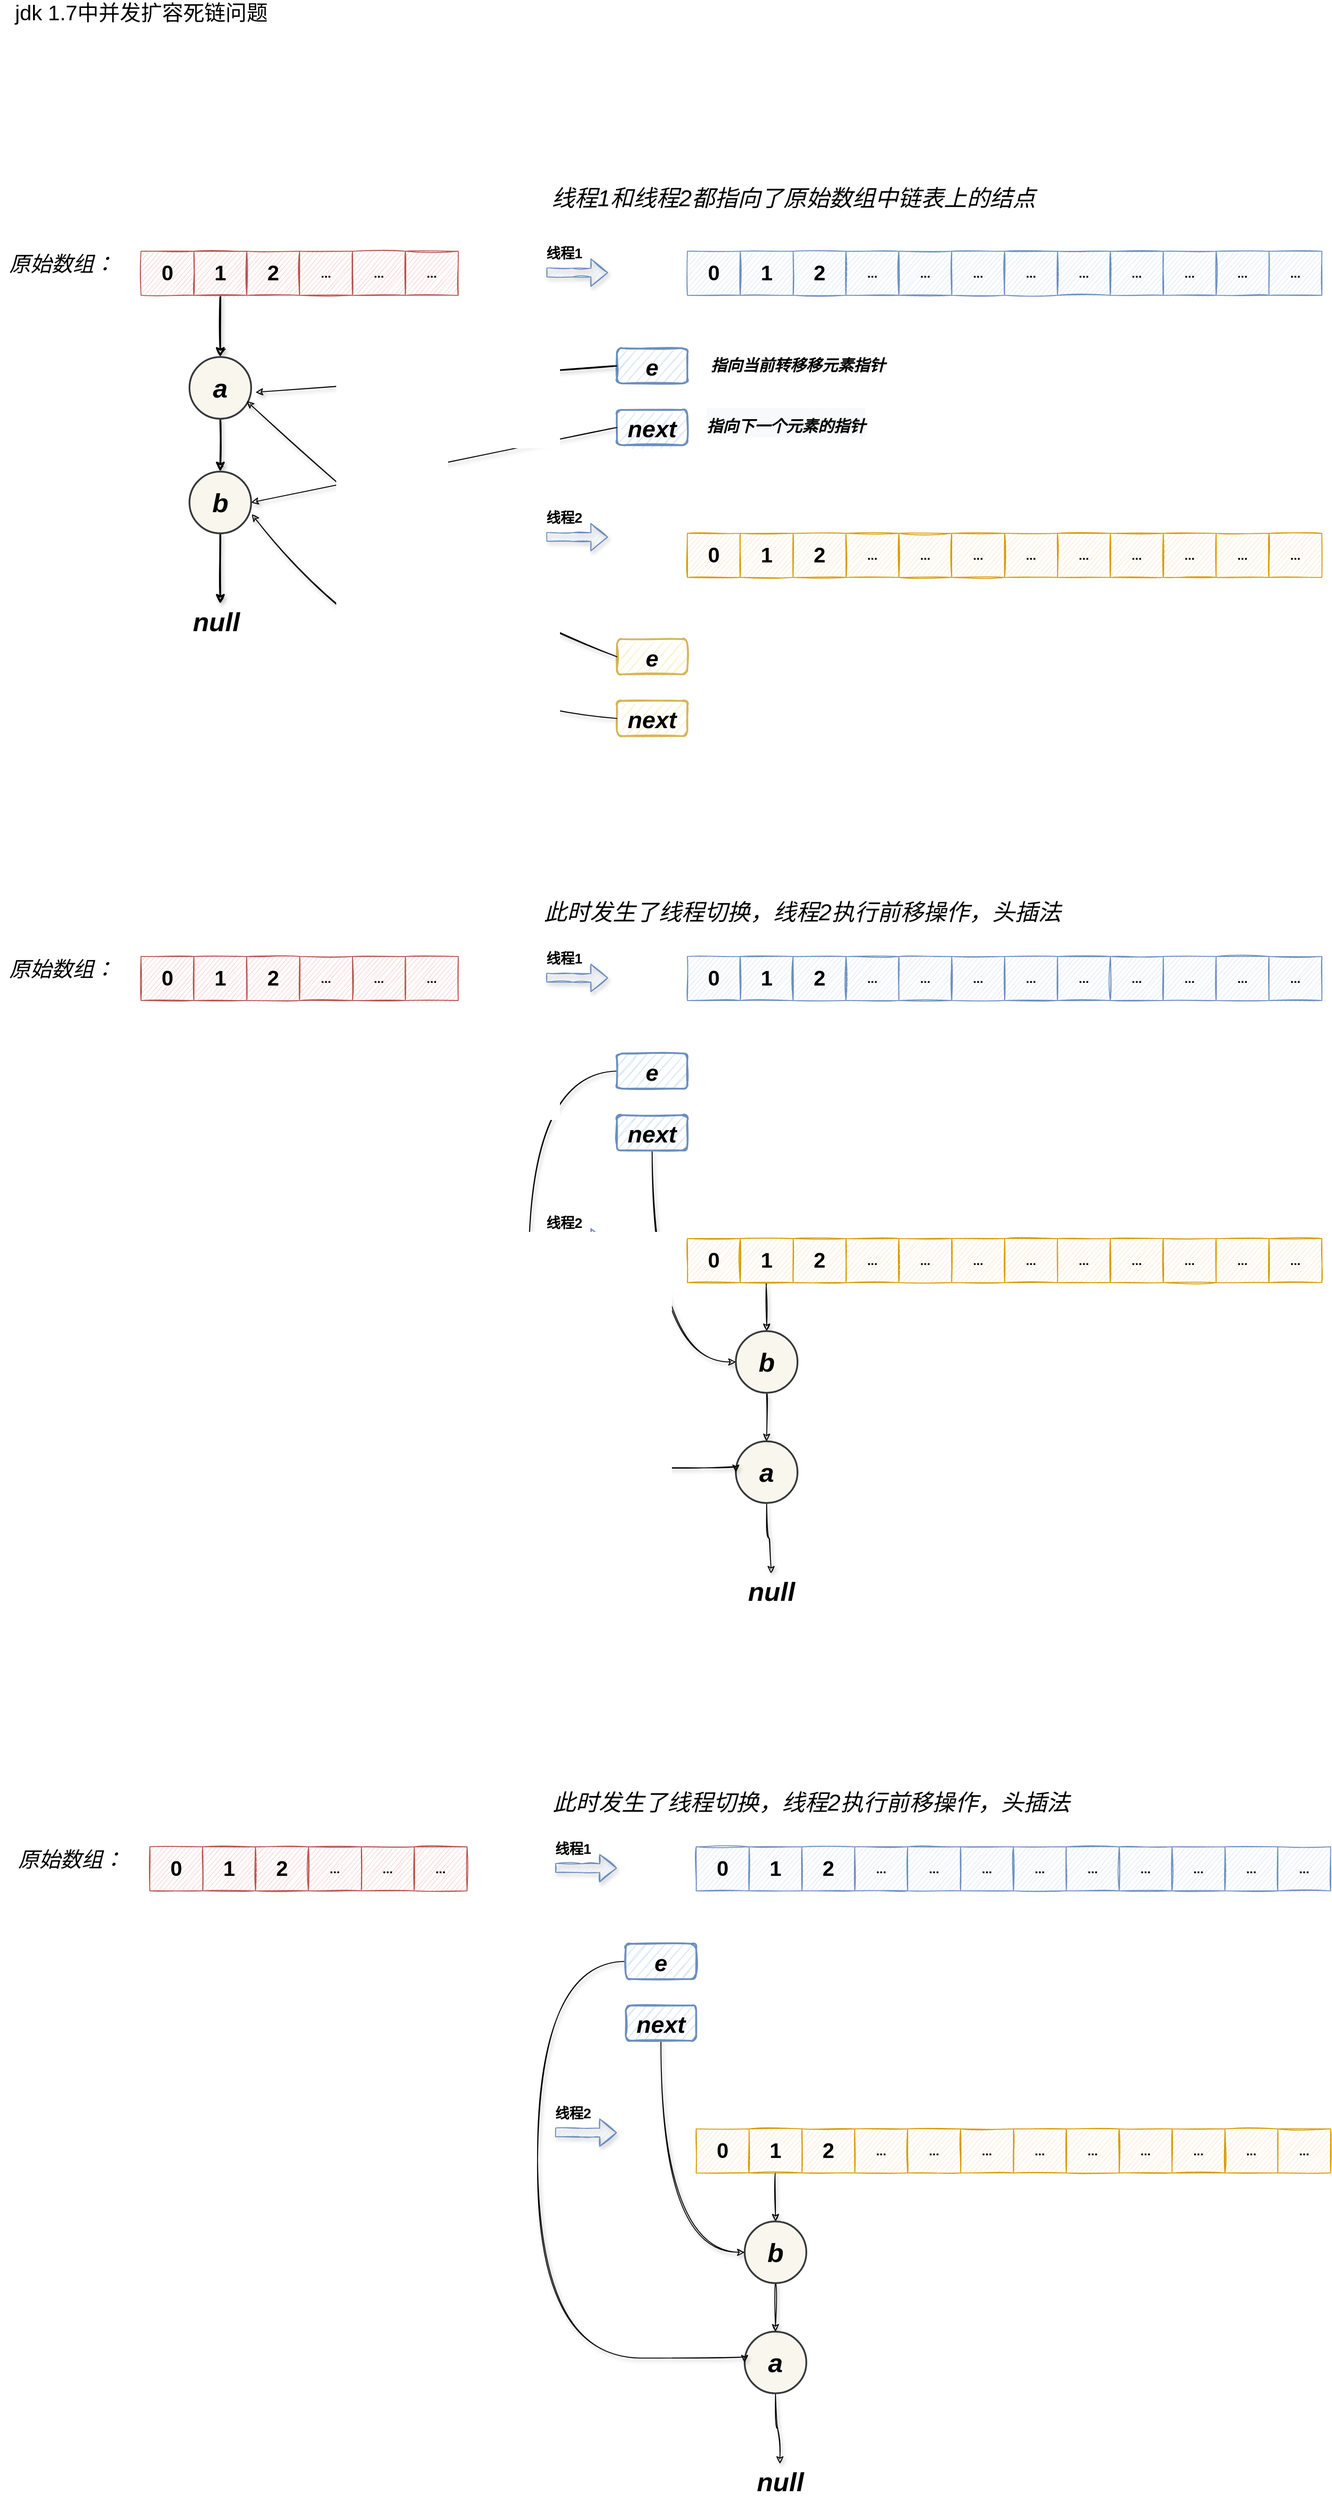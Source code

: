 <mxfile version="19.0.0" type="github">
  <diagram id="UT9mPP_d55zDDZpw8Oh1" name="Page-1">
    <mxGraphModel dx="1778" dy="953" grid="1" gridSize="10" guides="1" tooltips="1" connect="1" arrows="1" fold="1" page="1" pageScale="1" pageWidth="2339" pageHeight="3300" math="0" shadow="0">
      <root>
        <mxCell id="0" />
        <mxCell id="1" parent="0" />
        <mxCell id="gsdXC3CE5baumBvn-r5R-2" value="&lt;font style=&quot;font-size: 24px;&quot;&gt;&lt;b style=&quot;&quot;&gt;0&lt;/b&gt;&lt;/font&gt;" style="rounded=0;whiteSpace=wrap;html=1;fillColor=#f8cecc;strokeColor=#b85450;shadow=0;sketch=1;" vertex="1" parent="1">
          <mxGeometry x="340" y="410" width="60" height="50" as="geometry" />
        </mxCell>
        <mxCell id="gsdXC3CE5baumBvn-r5R-43" style="edgeStyle=orthogonalEdgeStyle;rounded=0;sketch=1;orthogonalLoop=1;jettySize=auto;html=1;entryX=0.5;entryY=0;entryDx=0;entryDy=0;shadow=1;fontSize=30;strokeWidth=2;" edge="1" parent="1" source="gsdXC3CE5baumBvn-r5R-3" target="gsdXC3CE5baumBvn-r5R-40">
          <mxGeometry relative="1" as="geometry" />
        </mxCell>
        <mxCell id="gsdXC3CE5baumBvn-r5R-3" value="&lt;b style=&quot;&quot;&gt;&lt;font style=&quot;font-size: 24px;&quot;&gt;1&lt;/font&gt;&lt;/b&gt;" style="rounded=0;whiteSpace=wrap;html=1;fillColor=#f8cecc;strokeColor=#b85450;shadow=0;sketch=1;" vertex="1" parent="1">
          <mxGeometry x="400" y="410" width="60" height="50" as="geometry" />
        </mxCell>
        <mxCell id="gsdXC3CE5baumBvn-r5R-4" value="&lt;b style=&quot;&quot;&gt;&lt;font style=&quot;font-size: 24px;&quot;&gt;2&lt;/font&gt;&lt;/b&gt;" style="rounded=0;whiteSpace=wrap;html=1;fillColor=#f8cecc;strokeColor=#b85450;shadow=0;sketch=1;" vertex="1" parent="1">
          <mxGeometry x="460" y="410" width="60" height="50" as="geometry" />
        </mxCell>
        <mxCell id="gsdXC3CE5baumBvn-r5R-5" value="&lt;font style=&quot;font-size: 14px;&quot;&gt;&lt;b&gt;...&lt;/b&gt;&lt;/font&gt;" style="rounded=0;whiteSpace=wrap;html=1;fillColor=#f8cecc;strokeColor=#b85450;shadow=0;sketch=1;" vertex="1" parent="1">
          <mxGeometry x="520" y="410" width="60" height="50" as="geometry" />
        </mxCell>
        <mxCell id="gsdXC3CE5baumBvn-r5R-6" value="&lt;b style=&quot;font-size: 14px;&quot;&gt;...&lt;/b&gt;" style="rounded=0;whiteSpace=wrap;html=1;fillColor=#f8cecc;strokeColor=#b85450;shadow=0;sketch=1;" vertex="1" parent="1">
          <mxGeometry x="580" y="410" width="60" height="50" as="geometry" />
        </mxCell>
        <mxCell id="gsdXC3CE5baumBvn-r5R-7" value="&lt;b style=&quot;font-size: 14px;&quot;&gt;...&lt;/b&gt;" style="rounded=0;whiteSpace=wrap;html=1;fillColor=#f8cecc;strokeColor=#b85450;shadow=0;sketch=1;" vertex="1" parent="1">
          <mxGeometry x="640" y="410" width="60" height="50" as="geometry" />
        </mxCell>
        <mxCell id="gsdXC3CE5baumBvn-r5R-8" value="&lt;i&gt;原始数组：&lt;/i&gt;" style="text;html=1;align=center;verticalAlign=middle;resizable=0;points=[];autosize=1;strokeColor=none;fillColor=none;fontSize=24;" vertex="1" parent="1">
          <mxGeometry x="180" y="410" width="140" height="30" as="geometry" />
        </mxCell>
        <mxCell id="gsdXC3CE5baumBvn-r5R-9" value="jdk 1.7中并发扩容死链问题" style="text;html=1;align=center;verticalAlign=middle;resizable=0;points=[];autosize=1;strokeColor=none;fillColor=none;fontSize=24;" vertex="1" parent="1">
          <mxGeometry x="190" y="125" width="300" height="30" as="geometry" />
        </mxCell>
        <mxCell id="gsdXC3CE5baumBvn-r5R-10" value="&lt;font style=&quot;font-size: 24px;&quot;&gt;&lt;b style=&quot;&quot;&gt;0&lt;/b&gt;&lt;/font&gt;" style="rounded=0;whiteSpace=wrap;html=1;fillColor=#dae8fc;strokeColor=#6c8ebf;sketch=1;" vertex="1" parent="1">
          <mxGeometry x="960" y="410" width="60" height="50" as="geometry" />
        </mxCell>
        <mxCell id="gsdXC3CE5baumBvn-r5R-11" value="&lt;b style=&quot;&quot;&gt;&lt;font style=&quot;font-size: 24px;&quot;&gt;1&lt;/font&gt;&lt;/b&gt;" style="rounded=0;whiteSpace=wrap;html=1;fillColor=#dae8fc;strokeColor=#6c8ebf;sketch=1;" vertex="1" parent="1">
          <mxGeometry x="1020" y="410" width="60" height="50" as="geometry" />
        </mxCell>
        <mxCell id="gsdXC3CE5baumBvn-r5R-12" value="&lt;b style=&quot;&quot;&gt;&lt;font style=&quot;font-size: 24px;&quot;&gt;2&lt;/font&gt;&lt;/b&gt;" style="rounded=0;whiteSpace=wrap;html=1;fillColor=#dae8fc;strokeColor=#6c8ebf;sketch=1;" vertex="1" parent="1">
          <mxGeometry x="1080" y="410" width="60" height="50" as="geometry" />
        </mxCell>
        <mxCell id="gsdXC3CE5baumBvn-r5R-13" value="&lt;font style=&quot;font-size: 14px;&quot;&gt;&lt;b&gt;...&lt;/b&gt;&lt;/font&gt;" style="rounded=0;whiteSpace=wrap;html=1;fillColor=#dae8fc;strokeColor=#6c8ebf;sketch=1;" vertex="1" parent="1">
          <mxGeometry x="1140" y="410" width="60" height="50" as="geometry" />
        </mxCell>
        <mxCell id="gsdXC3CE5baumBvn-r5R-14" value="&lt;b style=&quot;font-size: 14px;&quot;&gt;...&lt;/b&gt;" style="rounded=0;whiteSpace=wrap;html=1;fillColor=#dae8fc;strokeColor=#6c8ebf;sketch=1;" vertex="1" parent="1">
          <mxGeometry x="1200" y="410" width="60" height="50" as="geometry" />
        </mxCell>
        <mxCell id="gsdXC3CE5baumBvn-r5R-15" value="&lt;b style=&quot;font-size: 14px;&quot;&gt;...&lt;/b&gt;" style="rounded=0;whiteSpace=wrap;html=1;fillColor=#dae8fc;strokeColor=#6c8ebf;sketch=1;" vertex="1" parent="1">
          <mxGeometry x="1260" y="410" width="60" height="50" as="geometry" />
        </mxCell>
        <mxCell id="gsdXC3CE5baumBvn-r5R-16" value="&lt;font style=&quot;font-size: 14px;&quot;&gt;&lt;b&gt;...&lt;/b&gt;&lt;/font&gt;" style="rounded=0;whiteSpace=wrap;html=1;fillColor=#dae8fc;strokeColor=#6c8ebf;sketch=1;" vertex="1" parent="1">
          <mxGeometry x="1320" y="410" width="60" height="50" as="geometry" />
        </mxCell>
        <mxCell id="gsdXC3CE5baumBvn-r5R-17" value="&lt;b style=&quot;font-size: 14px;&quot;&gt;...&lt;/b&gt;" style="rounded=0;whiteSpace=wrap;html=1;fillColor=#dae8fc;strokeColor=#6c8ebf;sketch=1;" vertex="1" parent="1">
          <mxGeometry x="1380" y="410" width="60" height="50" as="geometry" />
        </mxCell>
        <mxCell id="gsdXC3CE5baumBvn-r5R-18" value="&lt;b style=&quot;font-size: 14px;&quot;&gt;...&lt;/b&gt;" style="rounded=0;whiteSpace=wrap;html=1;fillColor=#dae8fc;strokeColor=#6c8ebf;sketch=1;" vertex="1" parent="1">
          <mxGeometry x="1440" y="410" width="60" height="50" as="geometry" />
        </mxCell>
        <mxCell id="gsdXC3CE5baumBvn-r5R-19" value="&lt;font style=&quot;font-size: 14px;&quot;&gt;&lt;b&gt;...&lt;/b&gt;&lt;/font&gt;" style="rounded=0;whiteSpace=wrap;html=1;fillColor=#dae8fc;strokeColor=#6c8ebf;sketch=1;" vertex="1" parent="1">
          <mxGeometry x="1500" y="410" width="60" height="50" as="geometry" />
        </mxCell>
        <mxCell id="gsdXC3CE5baumBvn-r5R-20" value="&lt;b style=&quot;font-size: 14px;&quot;&gt;...&lt;/b&gt;" style="rounded=0;whiteSpace=wrap;html=1;fillColor=#dae8fc;strokeColor=#6c8ebf;sketch=1;" vertex="1" parent="1">
          <mxGeometry x="1560" y="410" width="60" height="50" as="geometry" />
        </mxCell>
        <mxCell id="gsdXC3CE5baumBvn-r5R-21" value="&lt;b style=&quot;font-size: 14px;&quot;&gt;...&lt;/b&gt;" style="rounded=0;whiteSpace=wrap;html=1;fillColor=#dae8fc;strokeColor=#6c8ebf;sketch=1;" vertex="1" parent="1">
          <mxGeometry x="1620" y="410" width="60" height="50" as="geometry" />
        </mxCell>
        <mxCell id="gsdXC3CE5baumBvn-r5R-22" value="&lt;font style=&quot;font-size: 24px;&quot;&gt;&lt;b style=&quot;&quot;&gt;0&lt;/b&gt;&lt;/font&gt;" style="rounded=0;whiteSpace=wrap;html=1;fillColor=#ffe6cc;strokeColor=#d79b00;sketch=1;" vertex="1" parent="1">
          <mxGeometry x="960" y="730" width="60" height="50" as="geometry" />
        </mxCell>
        <mxCell id="gsdXC3CE5baumBvn-r5R-23" value="&lt;b style=&quot;&quot;&gt;&lt;font style=&quot;font-size: 24px;&quot;&gt;1&lt;/font&gt;&lt;/b&gt;" style="rounded=0;whiteSpace=wrap;html=1;fillColor=#ffe6cc;strokeColor=#d79b00;sketch=1;" vertex="1" parent="1">
          <mxGeometry x="1020" y="730" width="60" height="50" as="geometry" />
        </mxCell>
        <mxCell id="gsdXC3CE5baumBvn-r5R-24" value="&lt;b style=&quot;&quot;&gt;&lt;font style=&quot;font-size: 24px;&quot;&gt;2&lt;/font&gt;&lt;/b&gt;" style="rounded=0;whiteSpace=wrap;html=1;fillColor=#ffe6cc;strokeColor=#d79b00;sketch=1;" vertex="1" parent="1">
          <mxGeometry x="1080" y="730" width="60" height="50" as="geometry" />
        </mxCell>
        <mxCell id="gsdXC3CE5baumBvn-r5R-25" value="&lt;font style=&quot;font-size: 14px;&quot;&gt;&lt;b&gt;...&lt;/b&gt;&lt;/font&gt;" style="rounded=0;whiteSpace=wrap;html=1;fillColor=#ffe6cc;strokeColor=#d79b00;sketch=1;" vertex="1" parent="1">
          <mxGeometry x="1140" y="730" width="60" height="50" as="geometry" />
        </mxCell>
        <mxCell id="gsdXC3CE5baumBvn-r5R-26" value="&lt;b style=&quot;font-size: 14px;&quot;&gt;...&lt;/b&gt;" style="rounded=0;whiteSpace=wrap;html=1;fillColor=#ffe6cc;strokeColor=#d79b00;sketch=1;" vertex="1" parent="1">
          <mxGeometry x="1200" y="730" width="60" height="50" as="geometry" />
        </mxCell>
        <mxCell id="gsdXC3CE5baumBvn-r5R-27" value="&lt;b style=&quot;font-size: 14px;&quot;&gt;...&lt;/b&gt;" style="rounded=0;whiteSpace=wrap;html=1;fillColor=#ffe6cc;strokeColor=#d79b00;sketch=1;" vertex="1" parent="1">
          <mxGeometry x="1260" y="730" width="60" height="50" as="geometry" />
        </mxCell>
        <mxCell id="gsdXC3CE5baumBvn-r5R-28" value="&lt;font style=&quot;font-size: 14px;&quot;&gt;&lt;b&gt;...&lt;/b&gt;&lt;/font&gt;" style="rounded=0;whiteSpace=wrap;html=1;fillColor=#ffe6cc;strokeColor=#d79b00;sketch=1;" vertex="1" parent="1">
          <mxGeometry x="1320" y="730" width="60" height="50" as="geometry" />
        </mxCell>
        <mxCell id="gsdXC3CE5baumBvn-r5R-29" value="&lt;b style=&quot;font-size: 14px;&quot;&gt;...&lt;/b&gt;" style="rounded=0;whiteSpace=wrap;html=1;fillColor=#ffe6cc;strokeColor=#d79b00;sketch=1;" vertex="1" parent="1">
          <mxGeometry x="1380" y="730" width="60" height="50" as="geometry" />
        </mxCell>
        <mxCell id="gsdXC3CE5baumBvn-r5R-30" value="&lt;b style=&quot;font-size: 14px;&quot;&gt;...&lt;/b&gt;" style="rounded=0;whiteSpace=wrap;html=1;fillColor=#ffe6cc;strokeColor=#d79b00;sketch=1;" vertex="1" parent="1">
          <mxGeometry x="1440" y="730" width="60" height="50" as="geometry" />
        </mxCell>
        <mxCell id="gsdXC3CE5baumBvn-r5R-31" value="&lt;font style=&quot;font-size: 14px;&quot;&gt;&lt;b&gt;...&lt;/b&gt;&lt;/font&gt;" style="rounded=0;whiteSpace=wrap;html=1;fillColor=#ffe6cc;strokeColor=#d79b00;sketch=1;" vertex="1" parent="1">
          <mxGeometry x="1500" y="730" width="60" height="50" as="geometry" />
        </mxCell>
        <mxCell id="gsdXC3CE5baumBvn-r5R-32" value="&lt;b style=&quot;font-size: 14px;&quot;&gt;...&lt;/b&gt;" style="rounded=0;whiteSpace=wrap;html=1;fillColor=#ffe6cc;strokeColor=#d79b00;sketch=1;" vertex="1" parent="1">
          <mxGeometry x="1560" y="730" width="60" height="50" as="geometry" />
        </mxCell>
        <mxCell id="gsdXC3CE5baumBvn-r5R-33" value="&lt;b style=&quot;font-size: 14px;&quot;&gt;...&lt;/b&gt;" style="rounded=0;whiteSpace=wrap;html=1;fillColor=#ffe6cc;strokeColor=#d79b00;sketch=1;" vertex="1" parent="1">
          <mxGeometry x="1620" y="730" width="60" height="50" as="geometry" />
        </mxCell>
        <mxCell id="gsdXC3CE5baumBvn-r5R-34" value="" style="shape=flexArrow;endArrow=classic;html=1;rounded=0;fontSize=24;fillColor=#dae8fc;strokeColor=#6c8ebf;shadow=1;sketch=1;startArrow=none;" edge="1" parent="1">
          <mxGeometry width="50" height="50" relative="1" as="geometry">
            <mxPoint x="800" y="434" as="sourcePoint" />
            <mxPoint x="870" y="434.29" as="targetPoint" />
            <Array as="points">
              <mxPoint x="830" y="434.29" />
            </Array>
          </mxGeometry>
        </mxCell>
        <mxCell id="gsdXC3CE5baumBvn-r5R-37" value="&lt;font style=&quot;font-size: 16px;&quot;&gt;&lt;b&gt;线程1&lt;/b&gt;&lt;/font&gt;" style="text;html=1;align=center;verticalAlign=middle;resizable=0;points=[];autosize=1;strokeColor=none;fillColor=none;fontSize=24;sketch=1;" vertex="1" parent="1">
          <mxGeometry x="790" y="390" width="60" height="40" as="geometry" />
        </mxCell>
        <mxCell id="gsdXC3CE5baumBvn-r5R-38" value="" style="shape=flexArrow;endArrow=classic;html=1;rounded=0;fontSize=24;fillColor=#dae8fc;strokeColor=#6c8ebf;shadow=1;sketch=1;startArrow=none;" edge="1" parent="1">
          <mxGeometry width="50" height="50" relative="1" as="geometry">
            <mxPoint x="800" y="734" as="sourcePoint" />
            <mxPoint x="870" y="734.29" as="targetPoint" />
            <Array as="points">
              <mxPoint x="830" y="734.29" />
            </Array>
          </mxGeometry>
        </mxCell>
        <mxCell id="gsdXC3CE5baumBvn-r5R-39" value="&lt;font style=&quot;font-size: 16px;&quot;&gt;&lt;b&gt;线程2&lt;/b&gt;&lt;/font&gt;" style="text;html=1;align=center;verticalAlign=middle;resizable=0;points=[];autosize=1;strokeColor=none;fillColor=none;fontSize=24;sketch=1;" vertex="1" parent="1">
          <mxGeometry x="790" y="690" width="60" height="40" as="geometry" />
        </mxCell>
        <mxCell id="gsdXC3CE5baumBvn-r5R-42" style="edgeStyle=orthogonalEdgeStyle;rounded=0;sketch=1;orthogonalLoop=1;jettySize=auto;html=1;shadow=1;fontSize=30;strokeWidth=2;" edge="1" parent="1" source="gsdXC3CE5baumBvn-r5R-40" target="gsdXC3CE5baumBvn-r5R-41">
          <mxGeometry relative="1" as="geometry" />
        </mxCell>
        <mxCell id="gsdXC3CE5baumBvn-r5R-40" value="&lt;font style=&quot;font-size: 30px;&quot;&gt;&lt;i&gt;&lt;b&gt;a&lt;/b&gt;&lt;/i&gt;&lt;/font&gt;" style="ellipse;whiteSpace=wrap;html=1;aspect=fixed;shadow=0;sketch=0;fontSize=16;fillColor=#f9f7ed;strokeWidth=2;strokeColor=#36393d;" vertex="1" parent="1">
          <mxGeometry x="395" y="530" width="70" height="70" as="geometry" />
        </mxCell>
        <mxCell id="gsdXC3CE5baumBvn-r5R-44" style="edgeStyle=orthogonalEdgeStyle;rounded=0;sketch=1;orthogonalLoop=1;jettySize=auto;html=1;shadow=1;fontSize=30;strokeWidth=2;curved=1;" edge="1" parent="1" source="gsdXC3CE5baumBvn-r5R-41">
          <mxGeometry relative="1" as="geometry">
            <mxPoint x="430" y="810" as="targetPoint" />
          </mxGeometry>
        </mxCell>
        <mxCell id="gsdXC3CE5baumBvn-r5R-41" value="&lt;font style=&quot;font-size: 30px;&quot;&gt;&lt;i&gt;&lt;b&gt;b&lt;/b&gt;&lt;/i&gt;&lt;/font&gt;" style="ellipse;whiteSpace=wrap;html=1;aspect=fixed;shadow=0;sketch=0;fontSize=16;fillColor=#f9f7ed;strokeWidth=2;strokeColor=#36393d;" vertex="1" parent="1">
          <mxGeometry x="395" y="660" width="70" height="70" as="geometry" />
        </mxCell>
        <mxCell id="gsdXC3CE5baumBvn-r5R-45" value="&lt;i&gt;&lt;b&gt;null&lt;/b&gt;&lt;/i&gt;" style="text;html=1;align=center;verticalAlign=middle;resizable=0;points=[];autosize=1;strokeColor=none;fillColor=none;fontSize=30;" vertex="1" parent="1">
          <mxGeometry x="390" y="810" width="70" height="40" as="geometry" />
        </mxCell>
        <mxCell id="gsdXC3CE5baumBvn-r5R-46" value="&lt;b&gt;&lt;i&gt;&lt;font style=&quot;font-size: 26px;&quot;&gt;e&lt;/font&gt;&lt;/i&gt;&lt;/b&gt;" style="rounded=1;whiteSpace=wrap;html=1;shadow=0;sketch=1;fontSize=30;strokeColor=#6c8ebf;strokeWidth=2;fillColor=#dae8fc;" vertex="1" parent="1">
          <mxGeometry x="880" y="520" width="80" height="40" as="geometry" />
        </mxCell>
        <mxCell id="gsdXC3CE5baumBvn-r5R-48" value="&lt;b&gt;&lt;i&gt;&lt;font style=&quot;font-size: 27px;&quot;&gt;next&lt;/font&gt;&lt;/i&gt;&lt;/b&gt;" style="rounded=1;whiteSpace=wrap;html=1;shadow=0;sketch=1;fontSize=30;strokeColor=#6c8ebf;strokeWidth=2;fillColor=#dae8fc;" vertex="1" parent="1">
          <mxGeometry x="880" y="590" width="80" height="40" as="geometry" />
        </mxCell>
        <mxCell id="gsdXC3CE5baumBvn-r5R-52" value="" style="endArrow=classic;html=1;rounded=0;shadow=1;sketch=1;fontSize=30;strokeWidth=1;curved=1;elbow=vertical;exitX=0;exitY=0.5;exitDx=0;exitDy=0;" edge="1" parent="1" source="gsdXC3CE5baumBvn-r5R-46">
          <mxGeometry width="50" height="50" relative="1" as="geometry">
            <mxPoint x="600" y="570" as="sourcePoint" />
            <mxPoint x="470" y="570" as="targetPoint" />
          </mxGeometry>
        </mxCell>
        <mxCell id="gsdXC3CE5baumBvn-r5R-53" value="" style="endArrow=classic;html=1;rounded=0;shadow=1;sketch=1;fontSize=30;strokeWidth=1;curved=1;elbow=vertical;entryX=1;entryY=0.5;entryDx=0;entryDy=0;" edge="1" parent="1" target="gsdXC3CE5baumBvn-r5R-41">
          <mxGeometry width="50" height="50" relative="1" as="geometry">
            <mxPoint x="880" y="610" as="sourcePoint" />
            <mxPoint x="650" y="640" as="targetPoint" />
          </mxGeometry>
        </mxCell>
        <mxCell id="gsdXC3CE5baumBvn-r5R-54" value="&lt;i&gt;&lt;font style=&quot;font-size: 18px;&quot;&gt;&lt;b&gt;指向当前转移移元素指针&lt;/b&gt;&lt;/font&gt;&lt;/i&gt;" style="text;html=1;align=center;verticalAlign=middle;resizable=0;points=[];autosize=1;strokeColor=none;fillColor=none;fontSize=30;" vertex="1" parent="1">
          <mxGeometry x="980" y="510" width="210" height="50" as="geometry" />
        </mxCell>
        <mxCell id="gsdXC3CE5baumBvn-r5R-55" value="&lt;i style=&quot;color: rgb(0, 0, 0); font-family: Helvetica; font-size: 30px; font-variant-ligatures: normal; font-variant-caps: normal; letter-spacing: normal; orphans: 2; text-align: center; text-indent: 0px; text-transform: none; widows: 2; word-spacing: 0px; -webkit-text-stroke-width: 0px; background-color: rgb(248, 249, 250); text-decoration-thickness: initial; text-decoration-style: initial; text-decoration-color: initial;&quot;&gt;&lt;font style=&quot;font-size: 18px;&quot;&gt;&lt;b&gt;指向下一个元素的指针&lt;/b&gt;&lt;/font&gt;&lt;/i&gt;" style="text;whiteSpace=wrap;html=1;fontSize=18;" vertex="1" parent="1">
          <mxGeometry x="980" y="580" width="200" height="40" as="geometry" />
        </mxCell>
        <mxCell id="gsdXC3CE5baumBvn-r5R-56" value="&lt;b&gt;&lt;i&gt;&lt;font style=&quot;font-size: 26px;&quot;&gt;e&lt;/font&gt;&lt;/i&gt;&lt;/b&gt;" style="rounded=1;whiteSpace=wrap;html=1;shadow=0;sketch=1;fontSize=30;strokeColor=#d6b656;strokeWidth=2;fillColor=#fff2cc;" vertex="1" parent="1">
          <mxGeometry x="880" y="850" width="80" height="40" as="geometry" />
        </mxCell>
        <mxCell id="gsdXC3CE5baumBvn-r5R-57" value="&lt;b&gt;&lt;i&gt;&lt;font style=&quot;font-size: 27px;&quot;&gt;next&lt;/font&gt;&lt;/i&gt;&lt;/b&gt;" style="rounded=1;whiteSpace=wrap;html=1;shadow=0;sketch=1;fontSize=30;strokeColor=#d6b656;strokeWidth=2;fillColor=#fff2cc;" vertex="1" parent="1">
          <mxGeometry x="880" y="920" width="80" height="40" as="geometry" />
        </mxCell>
        <mxCell id="gsdXC3CE5baumBvn-r5R-60" value="" style="curved=1;endArrow=classic;html=1;rounded=0;shadow=1;sketch=1;fontSize=18;strokeWidth=1;elbow=vertical;exitX=0;exitY=0.5;exitDx=0;exitDy=0;" edge="1" parent="1" source="gsdXC3CE5baumBvn-r5R-56">
          <mxGeometry width="50" height="50" relative="1" as="geometry">
            <mxPoint x="760" y="820" as="sourcePoint" />
            <mxPoint x="460" y="580" as="targetPoint" />
            <Array as="points">
              <mxPoint x="780" y="830" />
              <mxPoint x="620" y="730" />
            </Array>
          </mxGeometry>
        </mxCell>
        <mxCell id="gsdXC3CE5baumBvn-r5R-61" value="" style="curved=1;endArrow=classic;html=1;rounded=0;shadow=1;sketch=1;fontSize=18;strokeWidth=1;elbow=vertical;exitX=0;exitY=0.5;exitDx=0;exitDy=0;entryX=1.011;entryY=0.689;entryDx=0;entryDy=0;entryPerimeter=0;" edge="1" parent="1" source="gsdXC3CE5baumBvn-r5R-57" target="gsdXC3CE5baumBvn-r5R-41">
          <mxGeometry width="50" height="50" relative="1" as="geometry">
            <mxPoint x="580" y="920" as="sourcePoint" />
            <mxPoint x="630" y="870" as="targetPoint" />
            <Array as="points">
              <mxPoint x="630" y="920" />
            </Array>
          </mxGeometry>
        </mxCell>
        <mxCell id="gsdXC3CE5baumBvn-r5R-62" value="&lt;i&gt;线程1和线程2都指向了原始数组中链表上的结点&lt;/i&gt;" style="text;html=1;align=center;verticalAlign=middle;resizable=0;points=[];autosize=1;strokeColor=none;fillColor=none;fontSize=26;" vertex="1" parent="1">
          <mxGeometry x="800" y="330" width="560" height="40" as="geometry" />
        </mxCell>
        <mxCell id="gsdXC3CE5baumBvn-r5R-63" value="&lt;font style=&quot;font-size: 24px;&quot;&gt;&lt;b style=&quot;&quot;&gt;0&lt;/b&gt;&lt;/font&gt;" style="rounded=0;whiteSpace=wrap;html=1;fillColor=#f8cecc;strokeColor=#b85450;shadow=0;sketch=1;" vertex="1" parent="1">
          <mxGeometry x="340" y="1210" width="60" height="50" as="geometry" />
        </mxCell>
        <mxCell id="gsdXC3CE5baumBvn-r5R-65" value="&lt;b style=&quot;&quot;&gt;&lt;font style=&quot;font-size: 24px;&quot;&gt;1&lt;/font&gt;&lt;/b&gt;" style="rounded=0;whiteSpace=wrap;html=1;fillColor=#f8cecc;strokeColor=#b85450;shadow=0;sketch=1;" vertex="1" parent="1">
          <mxGeometry x="400" y="1210" width="60" height="50" as="geometry" />
        </mxCell>
        <mxCell id="gsdXC3CE5baumBvn-r5R-66" value="&lt;b style=&quot;&quot;&gt;&lt;font style=&quot;font-size: 24px;&quot;&gt;2&lt;/font&gt;&lt;/b&gt;" style="rounded=0;whiteSpace=wrap;html=1;fillColor=#f8cecc;strokeColor=#b85450;shadow=0;sketch=1;" vertex="1" parent="1">
          <mxGeometry x="460" y="1210" width="60" height="50" as="geometry" />
        </mxCell>
        <mxCell id="gsdXC3CE5baumBvn-r5R-67" value="&lt;font style=&quot;font-size: 14px;&quot;&gt;&lt;b&gt;...&lt;/b&gt;&lt;/font&gt;" style="rounded=0;whiteSpace=wrap;html=1;fillColor=#f8cecc;strokeColor=#b85450;shadow=0;sketch=1;" vertex="1" parent="1">
          <mxGeometry x="520" y="1210" width="60" height="50" as="geometry" />
        </mxCell>
        <mxCell id="gsdXC3CE5baumBvn-r5R-68" value="&lt;b style=&quot;font-size: 14px;&quot;&gt;...&lt;/b&gt;" style="rounded=0;whiteSpace=wrap;html=1;fillColor=#f8cecc;strokeColor=#b85450;shadow=0;sketch=1;" vertex="1" parent="1">
          <mxGeometry x="580" y="1210" width="60" height="50" as="geometry" />
        </mxCell>
        <mxCell id="gsdXC3CE5baumBvn-r5R-69" value="&lt;b style=&quot;font-size: 14px;&quot;&gt;...&lt;/b&gt;" style="rounded=0;whiteSpace=wrap;html=1;fillColor=#f8cecc;strokeColor=#b85450;shadow=0;sketch=1;" vertex="1" parent="1">
          <mxGeometry x="640" y="1210" width="60" height="50" as="geometry" />
        </mxCell>
        <mxCell id="gsdXC3CE5baumBvn-r5R-70" value="&lt;i&gt;原始数组：&lt;/i&gt;" style="text;html=1;align=center;verticalAlign=middle;resizable=0;points=[];autosize=1;strokeColor=none;fillColor=none;fontSize=24;" vertex="1" parent="1">
          <mxGeometry x="180" y="1210" width="140" height="30" as="geometry" />
        </mxCell>
        <mxCell id="gsdXC3CE5baumBvn-r5R-71" value="&lt;font style=&quot;font-size: 24px;&quot;&gt;&lt;b style=&quot;&quot;&gt;0&lt;/b&gt;&lt;/font&gt;" style="rounded=0;whiteSpace=wrap;html=1;fillColor=#dae8fc;strokeColor=#6c8ebf;sketch=1;" vertex="1" parent="1">
          <mxGeometry x="960" y="1210" width="60" height="50" as="geometry" />
        </mxCell>
        <mxCell id="gsdXC3CE5baumBvn-r5R-72" value="&lt;b style=&quot;&quot;&gt;&lt;font style=&quot;font-size: 24px;&quot;&gt;1&lt;/font&gt;&lt;/b&gt;" style="rounded=0;whiteSpace=wrap;html=1;fillColor=#dae8fc;strokeColor=#6c8ebf;sketch=1;" vertex="1" parent="1">
          <mxGeometry x="1020" y="1210" width="60" height="50" as="geometry" />
        </mxCell>
        <mxCell id="gsdXC3CE5baumBvn-r5R-73" value="&lt;b style=&quot;&quot;&gt;&lt;font style=&quot;font-size: 24px;&quot;&gt;2&lt;/font&gt;&lt;/b&gt;" style="rounded=0;whiteSpace=wrap;html=1;fillColor=#dae8fc;strokeColor=#6c8ebf;sketch=1;" vertex="1" parent="1">
          <mxGeometry x="1080" y="1210" width="60" height="50" as="geometry" />
        </mxCell>
        <mxCell id="gsdXC3CE5baumBvn-r5R-74" value="&lt;font style=&quot;font-size: 14px;&quot;&gt;&lt;b&gt;...&lt;/b&gt;&lt;/font&gt;" style="rounded=0;whiteSpace=wrap;html=1;fillColor=#dae8fc;strokeColor=#6c8ebf;sketch=1;" vertex="1" parent="1">
          <mxGeometry x="1140" y="1210" width="60" height="50" as="geometry" />
        </mxCell>
        <mxCell id="gsdXC3CE5baumBvn-r5R-75" value="&lt;b style=&quot;font-size: 14px;&quot;&gt;...&lt;/b&gt;" style="rounded=0;whiteSpace=wrap;html=1;fillColor=#dae8fc;strokeColor=#6c8ebf;sketch=1;" vertex="1" parent="1">
          <mxGeometry x="1200" y="1210" width="60" height="50" as="geometry" />
        </mxCell>
        <mxCell id="gsdXC3CE5baumBvn-r5R-76" value="&lt;b style=&quot;font-size: 14px;&quot;&gt;...&lt;/b&gt;" style="rounded=0;whiteSpace=wrap;html=1;fillColor=#dae8fc;strokeColor=#6c8ebf;sketch=1;" vertex="1" parent="1">
          <mxGeometry x="1260" y="1210" width="60" height="50" as="geometry" />
        </mxCell>
        <mxCell id="gsdXC3CE5baumBvn-r5R-77" value="&lt;font style=&quot;font-size: 14px;&quot;&gt;&lt;b&gt;...&lt;/b&gt;&lt;/font&gt;" style="rounded=0;whiteSpace=wrap;html=1;fillColor=#dae8fc;strokeColor=#6c8ebf;sketch=1;" vertex="1" parent="1">
          <mxGeometry x="1320" y="1210" width="60" height="50" as="geometry" />
        </mxCell>
        <mxCell id="gsdXC3CE5baumBvn-r5R-78" value="&lt;b style=&quot;font-size: 14px;&quot;&gt;...&lt;/b&gt;" style="rounded=0;whiteSpace=wrap;html=1;fillColor=#dae8fc;strokeColor=#6c8ebf;sketch=1;" vertex="1" parent="1">
          <mxGeometry x="1380" y="1210" width="60" height="50" as="geometry" />
        </mxCell>
        <mxCell id="gsdXC3CE5baumBvn-r5R-79" value="&lt;b style=&quot;font-size: 14px;&quot;&gt;...&lt;/b&gt;" style="rounded=0;whiteSpace=wrap;html=1;fillColor=#dae8fc;strokeColor=#6c8ebf;sketch=1;" vertex="1" parent="1">
          <mxGeometry x="1440" y="1210" width="60" height="50" as="geometry" />
        </mxCell>
        <mxCell id="gsdXC3CE5baumBvn-r5R-80" value="&lt;font style=&quot;font-size: 14px;&quot;&gt;&lt;b&gt;...&lt;/b&gt;&lt;/font&gt;" style="rounded=0;whiteSpace=wrap;html=1;fillColor=#dae8fc;strokeColor=#6c8ebf;sketch=1;" vertex="1" parent="1">
          <mxGeometry x="1500" y="1210" width="60" height="50" as="geometry" />
        </mxCell>
        <mxCell id="gsdXC3CE5baumBvn-r5R-81" value="&lt;b style=&quot;font-size: 14px;&quot;&gt;...&lt;/b&gt;" style="rounded=0;whiteSpace=wrap;html=1;fillColor=#dae8fc;strokeColor=#6c8ebf;sketch=1;" vertex="1" parent="1">
          <mxGeometry x="1560" y="1210" width="60" height="50" as="geometry" />
        </mxCell>
        <mxCell id="gsdXC3CE5baumBvn-r5R-82" value="&lt;b style=&quot;font-size: 14px;&quot;&gt;...&lt;/b&gt;" style="rounded=0;whiteSpace=wrap;html=1;fillColor=#dae8fc;strokeColor=#6c8ebf;sketch=1;" vertex="1" parent="1">
          <mxGeometry x="1620" y="1210" width="60" height="50" as="geometry" />
        </mxCell>
        <mxCell id="gsdXC3CE5baumBvn-r5R-83" value="&lt;font style=&quot;font-size: 24px;&quot;&gt;&lt;b style=&quot;&quot;&gt;0&lt;/b&gt;&lt;/font&gt;" style="rounded=0;whiteSpace=wrap;html=1;fillColor=#ffe6cc;strokeColor=#d79b00;sketch=1;" vertex="1" parent="1">
          <mxGeometry x="960" y="1530" width="60" height="50" as="geometry" />
        </mxCell>
        <mxCell id="gsdXC3CE5baumBvn-r5R-117" value="" style="edgeStyle=orthogonalEdgeStyle;curved=1;rounded=0;sketch=1;orthogonalLoop=1;jettySize=auto;html=1;shadow=1;fontSize=26;strokeWidth=1;elbow=vertical;" edge="1" parent="1" source="gsdXC3CE5baumBvn-r5R-84" target="gsdXC3CE5baumBvn-r5R-102">
          <mxGeometry relative="1" as="geometry" />
        </mxCell>
        <mxCell id="gsdXC3CE5baumBvn-r5R-84" value="&lt;b style=&quot;&quot;&gt;&lt;font style=&quot;font-size: 24px;&quot;&gt;1&lt;/font&gt;&lt;/b&gt;" style="rounded=0;whiteSpace=wrap;html=1;fillColor=#ffe6cc;strokeColor=#d79b00;sketch=1;" vertex="1" parent="1">
          <mxGeometry x="1020" y="1530" width="60" height="50" as="geometry" />
        </mxCell>
        <mxCell id="gsdXC3CE5baumBvn-r5R-85" value="&lt;b style=&quot;&quot;&gt;&lt;font style=&quot;font-size: 24px;&quot;&gt;2&lt;/font&gt;&lt;/b&gt;" style="rounded=0;whiteSpace=wrap;html=1;fillColor=#ffe6cc;strokeColor=#d79b00;sketch=1;" vertex="1" parent="1">
          <mxGeometry x="1080" y="1530" width="60" height="50" as="geometry" />
        </mxCell>
        <mxCell id="gsdXC3CE5baumBvn-r5R-86" value="&lt;font style=&quot;font-size: 14px;&quot;&gt;&lt;b&gt;...&lt;/b&gt;&lt;/font&gt;" style="rounded=0;whiteSpace=wrap;html=1;fillColor=#ffe6cc;strokeColor=#d79b00;sketch=1;" vertex="1" parent="1">
          <mxGeometry x="1140" y="1530" width="60" height="50" as="geometry" />
        </mxCell>
        <mxCell id="gsdXC3CE5baumBvn-r5R-87" value="&lt;b style=&quot;font-size: 14px;&quot;&gt;...&lt;/b&gt;" style="rounded=0;whiteSpace=wrap;html=1;fillColor=#ffe6cc;strokeColor=#d79b00;sketch=1;" vertex="1" parent="1">
          <mxGeometry x="1200" y="1530" width="60" height="50" as="geometry" />
        </mxCell>
        <mxCell id="gsdXC3CE5baumBvn-r5R-88" value="&lt;b style=&quot;font-size: 14px;&quot;&gt;...&lt;/b&gt;" style="rounded=0;whiteSpace=wrap;html=1;fillColor=#ffe6cc;strokeColor=#d79b00;sketch=1;" vertex="1" parent="1">
          <mxGeometry x="1260" y="1530" width="60" height="50" as="geometry" />
        </mxCell>
        <mxCell id="gsdXC3CE5baumBvn-r5R-89" value="&lt;font style=&quot;font-size: 14px;&quot;&gt;&lt;b&gt;...&lt;/b&gt;&lt;/font&gt;" style="rounded=0;whiteSpace=wrap;html=1;fillColor=#ffe6cc;strokeColor=#d79b00;sketch=1;" vertex="1" parent="1">
          <mxGeometry x="1320" y="1530" width="60" height="50" as="geometry" />
        </mxCell>
        <mxCell id="gsdXC3CE5baumBvn-r5R-90" value="&lt;b style=&quot;font-size: 14px;&quot;&gt;...&lt;/b&gt;" style="rounded=0;whiteSpace=wrap;html=1;fillColor=#ffe6cc;strokeColor=#d79b00;sketch=1;" vertex="1" parent="1">
          <mxGeometry x="1380" y="1530" width="60" height="50" as="geometry" />
        </mxCell>
        <mxCell id="gsdXC3CE5baumBvn-r5R-91" value="&lt;b style=&quot;font-size: 14px;&quot;&gt;...&lt;/b&gt;" style="rounded=0;whiteSpace=wrap;html=1;fillColor=#ffe6cc;strokeColor=#d79b00;sketch=1;" vertex="1" parent="1">
          <mxGeometry x="1440" y="1530" width="60" height="50" as="geometry" />
        </mxCell>
        <mxCell id="gsdXC3CE5baumBvn-r5R-92" value="&lt;font style=&quot;font-size: 14px;&quot;&gt;&lt;b&gt;...&lt;/b&gt;&lt;/font&gt;" style="rounded=0;whiteSpace=wrap;html=1;fillColor=#ffe6cc;strokeColor=#d79b00;sketch=1;" vertex="1" parent="1">
          <mxGeometry x="1500" y="1530" width="60" height="50" as="geometry" />
        </mxCell>
        <mxCell id="gsdXC3CE5baumBvn-r5R-93" value="&lt;b style=&quot;font-size: 14px;&quot;&gt;...&lt;/b&gt;" style="rounded=0;whiteSpace=wrap;html=1;fillColor=#ffe6cc;strokeColor=#d79b00;sketch=1;" vertex="1" parent="1">
          <mxGeometry x="1560" y="1530" width="60" height="50" as="geometry" />
        </mxCell>
        <mxCell id="gsdXC3CE5baumBvn-r5R-94" value="&lt;b style=&quot;font-size: 14px;&quot;&gt;...&lt;/b&gt;" style="rounded=0;whiteSpace=wrap;html=1;fillColor=#ffe6cc;strokeColor=#d79b00;sketch=1;" vertex="1" parent="1">
          <mxGeometry x="1620" y="1530" width="60" height="50" as="geometry" />
        </mxCell>
        <mxCell id="gsdXC3CE5baumBvn-r5R-95" value="" style="shape=flexArrow;endArrow=classic;html=1;rounded=0;fontSize=24;fillColor=#dae8fc;strokeColor=#6c8ebf;shadow=1;sketch=1;startArrow=none;" edge="1" parent="1">
          <mxGeometry width="50" height="50" relative="1" as="geometry">
            <mxPoint x="800" y="1234" as="sourcePoint" />
            <mxPoint x="870" y="1234.29" as="targetPoint" />
            <Array as="points">
              <mxPoint x="830" y="1234.29" />
            </Array>
          </mxGeometry>
        </mxCell>
        <mxCell id="gsdXC3CE5baumBvn-r5R-96" value="&lt;font style=&quot;font-size: 16px;&quot;&gt;&lt;b&gt;线程1&lt;/b&gt;&lt;/font&gt;" style="text;html=1;align=center;verticalAlign=middle;resizable=0;points=[];autosize=1;strokeColor=none;fillColor=none;fontSize=24;sketch=1;" vertex="1" parent="1">
          <mxGeometry x="790" y="1190" width="60" height="40" as="geometry" />
        </mxCell>
        <mxCell id="gsdXC3CE5baumBvn-r5R-97" value="" style="shape=flexArrow;endArrow=classic;html=1;rounded=0;fontSize=24;fillColor=#dae8fc;strokeColor=#6c8ebf;shadow=1;sketch=1;startArrow=none;" edge="1" parent="1">
          <mxGeometry width="50" height="50" relative="1" as="geometry">
            <mxPoint x="800" y="1534" as="sourcePoint" />
            <mxPoint x="870" y="1534.29" as="targetPoint" />
            <Array as="points">
              <mxPoint x="830" y="1534.29" />
            </Array>
          </mxGeometry>
        </mxCell>
        <mxCell id="gsdXC3CE5baumBvn-r5R-98" value="&lt;font style=&quot;font-size: 16px;&quot;&gt;&lt;b&gt;线程2&lt;/b&gt;&lt;/font&gt;" style="text;html=1;align=center;verticalAlign=middle;resizable=0;points=[];autosize=1;strokeColor=none;fillColor=none;fontSize=24;sketch=1;" vertex="1" parent="1">
          <mxGeometry x="790" y="1490" width="60" height="40" as="geometry" />
        </mxCell>
        <mxCell id="gsdXC3CE5baumBvn-r5R-121" style="edgeStyle=orthogonalEdgeStyle;curved=1;rounded=0;sketch=1;orthogonalLoop=1;jettySize=auto;html=1;shadow=1;fontSize=26;strokeWidth=1;elbow=vertical;" edge="1" parent="1" source="gsdXC3CE5baumBvn-r5R-100" target="gsdXC3CE5baumBvn-r5R-103">
          <mxGeometry relative="1" as="geometry" />
        </mxCell>
        <mxCell id="gsdXC3CE5baumBvn-r5R-100" value="&lt;font style=&quot;font-size: 30px;&quot;&gt;&lt;i&gt;&lt;b&gt;a&lt;/b&gt;&lt;/i&gt;&lt;/font&gt;" style="ellipse;whiteSpace=wrap;html=1;aspect=fixed;shadow=0;sketch=0;fontSize=16;fillColor=#f9f7ed;strokeWidth=2;strokeColor=#36393d;" vertex="1" parent="1">
          <mxGeometry x="1015" y="1760" width="70" height="70" as="geometry" />
        </mxCell>
        <mxCell id="gsdXC3CE5baumBvn-r5R-118" value="" style="edgeStyle=orthogonalEdgeStyle;curved=1;rounded=0;sketch=1;orthogonalLoop=1;jettySize=auto;html=1;shadow=1;fontSize=26;strokeWidth=1;elbow=vertical;" edge="1" parent="1" source="gsdXC3CE5baumBvn-r5R-102" target="gsdXC3CE5baumBvn-r5R-100">
          <mxGeometry relative="1" as="geometry" />
        </mxCell>
        <mxCell id="gsdXC3CE5baumBvn-r5R-102" value="&lt;font style=&quot;font-size: 30px;&quot;&gt;&lt;i&gt;&lt;b&gt;b&lt;/b&gt;&lt;/i&gt;&lt;/font&gt;" style="ellipse;whiteSpace=wrap;html=1;aspect=fixed;shadow=0;sketch=0;fontSize=16;fillColor=#f9f7ed;strokeWidth=2;strokeColor=#36393d;" vertex="1" parent="1">
          <mxGeometry x="1015" y="1635" width="70" height="70" as="geometry" />
        </mxCell>
        <mxCell id="gsdXC3CE5baumBvn-r5R-103" value="&lt;i&gt;&lt;b&gt;null&lt;/b&gt;&lt;/i&gt;" style="text;html=1;align=center;verticalAlign=middle;resizable=0;points=[];autosize=1;strokeColor=none;fillColor=none;fontSize=30;" vertex="1" parent="1">
          <mxGeometry x="1020" y="1910" width="70" height="40" as="geometry" />
        </mxCell>
        <mxCell id="gsdXC3CE5baumBvn-r5R-119" style="edgeStyle=orthogonalEdgeStyle;curved=1;rounded=0;sketch=1;orthogonalLoop=1;jettySize=auto;html=1;entryX=0;entryY=0.5;entryDx=0;entryDy=0;shadow=1;fontSize=26;strokeWidth=1;elbow=vertical;" edge="1" parent="1" source="gsdXC3CE5baumBvn-r5R-104" target="gsdXC3CE5baumBvn-r5R-100">
          <mxGeometry relative="1" as="geometry">
            <Array as="points">
              <mxPoint x="780" y="1340" />
              <mxPoint x="780" y="1790" />
              <mxPoint x="1015" y="1790" />
            </Array>
          </mxGeometry>
        </mxCell>
        <mxCell id="gsdXC3CE5baumBvn-r5R-104" value="&lt;b&gt;&lt;i&gt;&lt;font style=&quot;font-size: 26px;&quot;&gt;e&lt;/font&gt;&lt;/i&gt;&lt;/b&gt;" style="rounded=1;whiteSpace=wrap;html=1;shadow=0;sketch=1;fontSize=30;strokeColor=#6c8ebf;strokeWidth=2;fillColor=#dae8fc;" vertex="1" parent="1">
          <mxGeometry x="880" y="1320" width="80" height="40" as="geometry" />
        </mxCell>
        <mxCell id="gsdXC3CE5baumBvn-r5R-120" style="edgeStyle=orthogonalEdgeStyle;curved=1;rounded=0;sketch=1;orthogonalLoop=1;jettySize=auto;html=1;entryX=0;entryY=0.5;entryDx=0;entryDy=0;shadow=1;fontSize=26;strokeWidth=1;elbow=vertical;" edge="1" parent="1" source="gsdXC3CE5baumBvn-r5R-105" target="gsdXC3CE5baumBvn-r5R-102">
          <mxGeometry relative="1" as="geometry">
            <Array as="points">
              <mxPoint x="920" y="1670" />
            </Array>
          </mxGeometry>
        </mxCell>
        <mxCell id="gsdXC3CE5baumBvn-r5R-105" value="&lt;b&gt;&lt;i&gt;&lt;font style=&quot;font-size: 27px;&quot;&gt;next&lt;/font&gt;&lt;/i&gt;&lt;/b&gt;" style="rounded=1;whiteSpace=wrap;html=1;shadow=0;sketch=1;fontSize=30;strokeColor=#6c8ebf;strokeWidth=2;fillColor=#dae8fc;" vertex="1" parent="1">
          <mxGeometry x="880" y="1390" width="80" height="40" as="geometry" />
        </mxCell>
        <mxCell id="gsdXC3CE5baumBvn-r5R-114" value="&lt;i&gt;此时发生了线程切换，线程2执行前移操作，头插法&lt;/i&gt;" style="text;html=1;align=center;verticalAlign=middle;resizable=0;points=[];autosize=1;strokeColor=none;fillColor=none;fontSize=26;" vertex="1" parent="1">
          <mxGeometry x="790" y="1140" width="600" height="40" as="geometry" />
        </mxCell>
        <mxCell id="gsdXC3CE5baumBvn-r5R-122" value="&lt;font style=&quot;font-size: 24px;&quot;&gt;&lt;b style=&quot;&quot;&gt;0&lt;/b&gt;&lt;/font&gt;" style="rounded=0;whiteSpace=wrap;html=1;fillColor=#f8cecc;strokeColor=#b85450;shadow=0;sketch=1;" vertex="1" parent="1">
          <mxGeometry x="350" y="2220" width="60" height="50" as="geometry" />
        </mxCell>
        <mxCell id="gsdXC3CE5baumBvn-r5R-123" value="&lt;b style=&quot;&quot;&gt;&lt;font style=&quot;font-size: 24px;&quot;&gt;1&lt;/font&gt;&lt;/b&gt;" style="rounded=0;whiteSpace=wrap;html=1;fillColor=#f8cecc;strokeColor=#b85450;shadow=0;sketch=1;" vertex="1" parent="1">
          <mxGeometry x="410" y="2220" width="60" height="50" as="geometry" />
        </mxCell>
        <mxCell id="gsdXC3CE5baumBvn-r5R-124" value="&lt;b style=&quot;&quot;&gt;&lt;font style=&quot;font-size: 24px;&quot;&gt;2&lt;/font&gt;&lt;/b&gt;" style="rounded=0;whiteSpace=wrap;html=1;fillColor=#f8cecc;strokeColor=#b85450;shadow=0;sketch=1;" vertex="1" parent="1">
          <mxGeometry x="470" y="2220" width="60" height="50" as="geometry" />
        </mxCell>
        <mxCell id="gsdXC3CE5baumBvn-r5R-125" value="&lt;font style=&quot;font-size: 14px;&quot;&gt;&lt;b&gt;...&lt;/b&gt;&lt;/font&gt;" style="rounded=0;whiteSpace=wrap;html=1;fillColor=#f8cecc;strokeColor=#b85450;shadow=0;sketch=1;" vertex="1" parent="1">
          <mxGeometry x="530" y="2220" width="60" height="50" as="geometry" />
        </mxCell>
        <mxCell id="gsdXC3CE5baumBvn-r5R-126" value="&lt;b style=&quot;font-size: 14px;&quot;&gt;...&lt;/b&gt;" style="rounded=0;whiteSpace=wrap;html=1;fillColor=#f8cecc;strokeColor=#b85450;shadow=0;sketch=1;" vertex="1" parent="1">
          <mxGeometry x="590" y="2220" width="60" height="50" as="geometry" />
        </mxCell>
        <mxCell id="gsdXC3CE5baumBvn-r5R-127" value="&lt;b style=&quot;font-size: 14px;&quot;&gt;...&lt;/b&gt;" style="rounded=0;whiteSpace=wrap;html=1;fillColor=#f8cecc;strokeColor=#b85450;shadow=0;sketch=1;" vertex="1" parent="1">
          <mxGeometry x="650" y="2220" width="60" height="50" as="geometry" />
        </mxCell>
        <mxCell id="gsdXC3CE5baumBvn-r5R-128" value="&lt;i&gt;原始数组：&lt;/i&gt;" style="text;html=1;align=center;verticalAlign=middle;resizable=0;points=[];autosize=1;strokeColor=none;fillColor=none;fontSize=24;" vertex="1" parent="1">
          <mxGeometry x="190" y="2220" width="140" height="30" as="geometry" />
        </mxCell>
        <mxCell id="gsdXC3CE5baumBvn-r5R-129" value="&lt;font style=&quot;font-size: 24px;&quot;&gt;&lt;b style=&quot;&quot;&gt;0&lt;/b&gt;&lt;/font&gt;" style="rounded=0;whiteSpace=wrap;html=1;fillColor=#dae8fc;strokeColor=#6c8ebf;sketch=1;" vertex="1" parent="1">
          <mxGeometry x="970" y="2220" width="60" height="50" as="geometry" />
        </mxCell>
        <mxCell id="gsdXC3CE5baumBvn-r5R-130" value="&lt;b style=&quot;&quot;&gt;&lt;font style=&quot;font-size: 24px;&quot;&gt;1&lt;/font&gt;&lt;/b&gt;" style="rounded=0;whiteSpace=wrap;html=1;fillColor=#dae8fc;strokeColor=#6c8ebf;sketch=1;" vertex="1" parent="1">
          <mxGeometry x="1030" y="2220" width="60" height="50" as="geometry" />
        </mxCell>
        <mxCell id="gsdXC3CE5baumBvn-r5R-131" value="&lt;b style=&quot;&quot;&gt;&lt;font style=&quot;font-size: 24px;&quot;&gt;2&lt;/font&gt;&lt;/b&gt;" style="rounded=0;whiteSpace=wrap;html=1;fillColor=#dae8fc;strokeColor=#6c8ebf;sketch=1;" vertex="1" parent="1">
          <mxGeometry x="1090" y="2220" width="60" height="50" as="geometry" />
        </mxCell>
        <mxCell id="gsdXC3CE5baumBvn-r5R-132" value="&lt;font style=&quot;font-size: 14px;&quot;&gt;&lt;b&gt;...&lt;/b&gt;&lt;/font&gt;" style="rounded=0;whiteSpace=wrap;html=1;fillColor=#dae8fc;strokeColor=#6c8ebf;sketch=1;" vertex="1" parent="1">
          <mxGeometry x="1150" y="2220" width="60" height="50" as="geometry" />
        </mxCell>
        <mxCell id="gsdXC3CE5baumBvn-r5R-133" value="&lt;b style=&quot;font-size: 14px;&quot;&gt;...&lt;/b&gt;" style="rounded=0;whiteSpace=wrap;html=1;fillColor=#dae8fc;strokeColor=#6c8ebf;sketch=1;" vertex="1" parent="1">
          <mxGeometry x="1210" y="2220" width="60" height="50" as="geometry" />
        </mxCell>
        <mxCell id="gsdXC3CE5baumBvn-r5R-134" value="&lt;b style=&quot;font-size: 14px;&quot;&gt;...&lt;/b&gt;" style="rounded=0;whiteSpace=wrap;html=1;fillColor=#dae8fc;strokeColor=#6c8ebf;sketch=1;" vertex="1" parent="1">
          <mxGeometry x="1270" y="2220" width="60" height="50" as="geometry" />
        </mxCell>
        <mxCell id="gsdXC3CE5baumBvn-r5R-135" value="&lt;font style=&quot;font-size: 14px;&quot;&gt;&lt;b&gt;...&lt;/b&gt;&lt;/font&gt;" style="rounded=0;whiteSpace=wrap;html=1;fillColor=#dae8fc;strokeColor=#6c8ebf;sketch=1;" vertex="1" parent="1">
          <mxGeometry x="1330" y="2220" width="60" height="50" as="geometry" />
        </mxCell>
        <mxCell id="gsdXC3CE5baumBvn-r5R-136" value="&lt;b style=&quot;font-size: 14px;&quot;&gt;...&lt;/b&gt;" style="rounded=0;whiteSpace=wrap;html=1;fillColor=#dae8fc;strokeColor=#6c8ebf;sketch=1;" vertex="1" parent="1">
          <mxGeometry x="1390" y="2220" width="60" height="50" as="geometry" />
        </mxCell>
        <mxCell id="gsdXC3CE5baumBvn-r5R-137" value="&lt;b style=&quot;font-size: 14px;&quot;&gt;...&lt;/b&gt;" style="rounded=0;whiteSpace=wrap;html=1;fillColor=#dae8fc;strokeColor=#6c8ebf;sketch=1;" vertex="1" parent="1">
          <mxGeometry x="1450" y="2220" width="60" height="50" as="geometry" />
        </mxCell>
        <mxCell id="gsdXC3CE5baumBvn-r5R-138" value="&lt;font style=&quot;font-size: 14px;&quot;&gt;&lt;b&gt;...&lt;/b&gt;&lt;/font&gt;" style="rounded=0;whiteSpace=wrap;html=1;fillColor=#dae8fc;strokeColor=#6c8ebf;sketch=1;" vertex="1" parent="1">
          <mxGeometry x="1510" y="2220" width="60" height="50" as="geometry" />
        </mxCell>
        <mxCell id="gsdXC3CE5baumBvn-r5R-139" value="&lt;b style=&quot;font-size: 14px;&quot;&gt;...&lt;/b&gt;" style="rounded=0;whiteSpace=wrap;html=1;fillColor=#dae8fc;strokeColor=#6c8ebf;sketch=1;" vertex="1" parent="1">
          <mxGeometry x="1570" y="2220" width="60" height="50" as="geometry" />
        </mxCell>
        <mxCell id="gsdXC3CE5baumBvn-r5R-140" value="&lt;b style=&quot;font-size: 14px;&quot;&gt;...&lt;/b&gt;" style="rounded=0;whiteSpace=wrap;html=1;fillColor=#dae8fc;strokeColor=#6c8ebf;sketch=1;" vertex="1" parent="1">
          <mxGeometry x="1630" y="2220" width="60" height="50" as="geometry" />
        </mxCell>
        <mxCell id="gsdXC3CE5baumBvn-r5R-141" value="&lt;font style=&quot;font-size: 24px;&quot;&gt;&lt;b style=&quot;&quot;&gt;0&lt;/b&gt;&lt;/font&gt;" style="rounded=0;whiteSpace=wrap;html=1;fillColor=#ffe6cc;strokeColor=#d79b00;sketch=1;" vertex="1" parent="1">
          <mxGeometry x="970" y="2540" width="60" height="50" as="geometry" />
        </mxCell>
        <mxCell id="gsdXC3CE5baumBvn-r5R-142" value="" style="edgeStyle=orthogonalEdgeStyle;curved=1;rounded=0;sketch=1;orthogonalLoop=1;jettySize=auto;html=1;shadow=1;fontSize=26;strokeWidth=1;elbow=vertical;" edge="1" parent="1" source="gsdXC3CE5baumBvn-r5R-143" target="gsdXC3CE5baumBvn-r5R-161">
          <mxGeometry relative="1" as="geometry" />
        </mxCell>
        <mxCell id="gsdXC3CE5baumBvn-r5R-143" value="&lt;b style=&quot;&quot;&gt;&lt;font style=&quot;font-size: 24px;&quot;&gt;1&lt;/font&gt;&lt;/b&gt;" style="rounded=0;whiteSpace=wrap;html=1;fillColor=#ffe6cc;strokeColor=#d79b00;sketch=1;" vertex="1" parent="1">
          <mxGeometry x="1030" y="2540" width="60" height="50" as="geometry" />
        </mxCell>
        <mxCell id="gsdXC3CE5baumBvn-r5R-144" value="&lt;b style=&quot;&quot;&gt;&lt;font style=&quot;font-size: 24px;&quot;&gt;2&lt;/font&gt;&lt;/b&gt;" style="rounded=0;whiteSpace=wrap;html=1;fillColor=#ffe6cc;strokeColor=#d79b00;sketch=1;" vertex="1" parent="1">
          <mxGeometry x="1090" y="2540" width="60" height="50" as="geometry" />
        </mxCell>
        <mxCell id="gsdXC3CE5baumBvn-r5R-145" value="&lt;font style=&quot;font-size: 14px;&quot;&gt;&lt;b&gt;...&lt;/b&gt;&lt;/font&gt;" style="rounded=0;whiteSpace=wrap;html=1;fillColor=#ffe6cc;strokeColor=#d79b00;sketch=1;" vertex="1" parent="1">
          <mxGeometry x="1150" y="2540" width="60" height="50" as="geometry" />
        </mxCell>
        <mxCell id="gsdXC3CE5baumBvn-r5R-146" value="&lt;b style=&quot;font-size: 14px;&quot;&gt;...&lt;/b&gt;" style="rounded=0;whiteSpace=wrap;html=1;fillColor=#ffe6cc;strokeColor=#d79b00;sketch=1;" vertex="1" parent="1">
          <mxGeometry x="1210" y="2540" width="60" height="50" as="geometry" />
        </mxCell>
        <mxCell id="gsdXC3CE5baumBvn-r5R-147" value="&lt;b style=&quot;font-size: 14px;&quot;&gt;...&lt;/b&gt;" style="rounded=0;whiteSpace=wrap;html=1;fillColor=#ffe6cc;strokeColor=#d79b00;sketch=1;" vertex="1" parent="1">
          <mxGeometry x="1270" y="2540" width="60" height="50" as="geometry" />
        </mxCell>
        <mxCell id="gsdXC3CE5baumBvn-r5R-148" value="&lt;font style=&quot;font-size: 14px;&quot;&gt;&lt;b&gt;...&lt;/b&gt;&lt;/font&gt;" style="rounded=0;whiteSpace=wrap;html=1;fillColor=#ffe6cc;strokeColor=#d79b00;sketch=1;" vertex="1" parent="1">
          <mxGeometry x="1330" y="2540" width="60" height="50" as="geometry" />
        </mxCell>
        <mxCell id="gsdXC3CE5baumBvn-r5R-149" value="&lt;b style=&quot;font-size: 14px;&quot;&gt;...&lt;/b&gt;" style="rounded=0;whiteSpace=wrap;html=1;fillColor=#ffe6cc;strokeColor=#d79b00;sketch=1;" vertex="1" parent="1">
          <mxGeometry x="1390" y="2540" width="60" height="50" as="geometry" />
        </mxCell>
        <mxCell id="gsdXC3CE5baumBvn-r5R-150" value="&lt;b style=&quot;font-size: 14px;&quot;&gt;...&lt;/b&gt;" style="rounded=0;whiteSpace=wrap;html=1;fillColor=#ffe6cc;strokeColor=#d79b00;sketch=1;" vertex="1" parent="1">
          <mxGeometry x="1450" y="2540" width="60" height="50" as="geometry" />
        </mxCell>
        <mxCell id="gsdXC3CE5baumBvn-r5R-151" value="&lt;font style=&quot;font-size: 14px;&quot;&gt;&lt;b&gt;...&lt;/b&gt;&lt;/font&gt;" style="rounded=0;whiteSpace=wrap;html=1;fillColor=#ffe6cc;strokeColor=#d79b00;sketch=1;" vertex="1" parent="1">
          <mxGeometry x="1510" y="2540" width="60" height="50" as="geometry" />
        </mxCell>
        <mxCell id="gsdXC3CE5baumBvn-r5R-152" value="&lt;b style=&quot;font-size: 14px;&quot;&gt;...&lt;/b&gt;" style="rounded=0;whiteSpace=wrap;html=1;fillColor=#ffe6cc;strokeColor=#d79b00;sketch=1;" vertex="1" parent="1">
          <mxGeometry x="1570" y="2540" width="60" height="50" as="geometry" />
        </mxCell>
        <mxCell id="gsdXC3CE5baumBvn-r5R-153" value="&lt;b style=&quot;font-size: 14px;&quot;&gt;...&lt;/b&gt;" style="rounded=0;whiteSpace=wrap;html=1;fillColor=#ffe6cc;strokeColor=#d79b00;sketch=1;" vertex="1" parent="1">
          <mxGeometry x="1630" y="2540" width="60" height="50" as="geometry" />
        </mxCell>
        <mxCell id="gsdXC3CE5baumBvn-r5R-154" value="" style="shape=flexArrow;endArrow=classic;html=1;rounded=0;fontSize=24;fillColor=#dae8fc;strokeColor=#6c8ebf;shadow=1;sketch=1;startArrow=none;" edge="1" parent="1">
          <mxGeometry width="50" height="50" relative="1" as="geometry">
            <mxPoint x="810" y="2244" as="sourcePoint" />
            <mxPoint x="880" y="2244.29" as="targetPoint" />
            <Array as="points">
              <mxPoint x="840" y="2244.29" />
            </Array>
          </mxGeometry>
        </mxCell>
        <mxCell id="gsdXC3CE5baumBvn-r5R-155" value="&lt;font style=&quot;font-size: 16px;&quot;&gt;&lt;b&gt;线程1&lt;/b&gt;&lt;/font&gt;" style="text;html=1;align=center;verticalAlign=middle;resizable=0;points=[];autosize=1;strokeColor=none;fillColor=none;fontSize=24;sketch=1;" vertex="1" parent="1">
          <mxGeometry x="800" y="2200" width="60" height="40" as="geometry" />
        </mxCell>
        <mxCell id="gsdXC3CE5baumBvn-r5R-156" value="" style="shape=flexArrow;endArrow=classic;html=1;rounded=0;fontSize=24;fillColor=#dae8fc;strokeColor=#6c8ebf;shadow=1;sketch=1;startArrow=none;" edge="1" parent="1">
          <mxGeometry width="50" height="50" relative="1" as="geometry">
            <mxPoint x="810" y="2544" as="sourcePoint" />
            <mxPoint x="880" y="2544.29" as="targetPoint" />
            <Array as="points">
              <mxPoint x="840" y="2544.29" />
            </Array>
          </mxGeometry>
        </mxCell>
        <mxCell id="gsdXC3CE5baumBvn-r5R-157" value="&lt;font style=&quot;font-size: 16px;&quot;&gt;&lt;b&gt;线程2&lt;/b&gt;&lt;/font&gt;" style="text;html=1;align=center;verticalAlign=middle;resizable=0;points=[];autosize=1;strokeColor=none;fillColor=none;fontSize=24;sketch=1;" vertex="1" parent="1">
          <mxGeometry x="800" y="2500" width="60" height="40" as="geometry" />
        </mxCell>
        <mxCell id="gsdXC3CE5baumBvn-r5R-158" style="edgeStyle=orthogonalEdgeStyle;curved=1;rounded=0;sketch=1;orthogonalLoop=1;jettySize=auto;html=1;shadow=1;fontSize=26;strokeWidth=1;elbow=vertical;" edge="1" parent="1" source="gsdXC3CE5baumBvn-r5R-159" target="gsdXC3CE5baumBvn-r5R-162">
          <mxGeometry relative="1" as="geometry" />
        </mxCell>
        <mxCell id="gsdXC3CE5baumBvn-r5R-159" value="&lt;font style=&quot;font-size: 30px;&quot;&gt;&lt;i&gt;&lt;b&gt;a&lt;/b&gt;&lt;/i&gt;&lt;/font&gt;" style="ellipse;whiteSpace=wrap;html=1;aspect=fixed;shadow=0;sketch=0;fontSize=16;fillColor=#f9f7ed;strokeWidth=2;strokeColor=#36393d;" vertex="1" parent="1">
          <mxGeometry x="1025" y="2770" width="70" height="70" as="geometry" />
        </mxCell>
        <mxCell id="gsdXC3CE5baumBvn-r5R-160" value="" style="edgeStyle=orthogonalEdgeStyle;curved=1;rounded=0;sketch=1;orthogonalLoop=1;jettySize=auto;html=1;shadow=1;fontSize=26;strokeWidth=1;elbow=vertical;" edge="1" parent="1" source="gsdXC3CE5baumBvn-r5R-161" target="gsdXC3CE5baumBvn-r5R-159">
          <mxGeometry relative="1" as="geometry" />
        </mxCell>
        <mxCell id="gsdXC3CE5baumBvn-r5R-161" value="&lt;font style=&quot;font-size: 30px;&quot;&gt;&lt;i&gt;&lt;b&gt;b&lt;/b&gt;&lt;/i&gt;&lt;/font&gt;" style="ellipse;whiteSpace=wrap;html=1;aspect=fixed;shadow=0;sketch=0;fontSize=16;fillColor=#f9f7ed;strokeWidth=2;strokeColor=#36393d;" vertex="1" parent="1">
          <mxGeometry x="1025" y="2645" width="70" height="70" as="geometry" />
        </mxCell>
        <mxCell id="gsdXC3CE5baumBvn-r5R-162" value="&lt;i&gt;&lt;b&gt;null&lt;/b&gt;&lt;/i&gt;" style="text;html=1;align=center;verticalAlign=middle;resizable=0;points=[];autosize=1;strokeColor=none;fillColor=none;fontSize=30;" vertex="1" parent="1">
          <mxGeometry x="1030" y="2920" width="70" height="40" as="geometry" />
        </mxCell>
        <mxCell id="gsdXC3CE5baumBvn-r5R-163" style="edgeStyle=orthogonalEdgeStyle;curved=1;rounded=0;sketch=1;orthogonalLoop=1;jettySize=auto;html=1;entryX=0;entryY=0.5;entryDx=0;entryDy=0;shadow=1;fontSize=26;strokeWidth=1;elbow=vertical;" edge="1" parent="1" source="gsdXC3CE5baumBvn-r5R-164" target="gsdXC3CE5baumBvn-r5R-159">
          <mxGeometry relative="1" as="geometry">
            <Array as="points">
              <mxPoint x="790" y="2350" />
              <mxPoint x="790" y="2800" />
              <mxPoint x="1025" y="2800" />
            </Array>
          </mxGeometry>
        </mxCell>
        <mxCell id="gsdXC3CE5baumBvn-r5R-164" value="&lt;b&gt;&lt;i&gt;&lt;font style=&quot;font-size: 26px;&quot;&gt;e&lt;/font&gt;&lt;/i&gt;&lt;/b&gt;" style="rounded=1;whiteSpace=wrap;html=1;shadow=0;sketch=1;fontSize=30;strokeColor=#6c8ebf;strokeWidth=2;fillColor=#dae8fc;" vertex="1" parent="1">
          <mxGeometry x="890" y="2330" width="80" height="40" as="geometry" />
        </mxCell>
        <mxCell id="gsdXC3CE5baumBvn-r5R-165" style="edgeStyle=orthogonalEdgeStyle;curved=1;rounded=0;sketch=1;orthogonalLoop=1;jettySize=auto;html=1;entryX=0;entryY=0.5;entryDx=0;entryDy=0;shadow=1;fontSize=26;strokeWidth=1;elbow=vertical;" edge="1" parent="1" source="gsdXC3CE5baumBvn-r5R-166" target="gsdXC3CE5baumBvn-r5R-161">
          <mxGeometry relative="1" as="geometry">
            <Array as="points">
              <mxPoint x="930" y="2680" />
            </Array>
          </mxGeometry>
        </mxCell>
        <mxCell id="gsdXC3CE5baumBvn-r5R-166" value="&lt;b&gt;&lt;i&gt;&lt;font style=&quot;font-size: 27px;&quot;&gt;next&lt;/font&gt;&lt;/i&gt;&lt;/b&gt;" style="rounded=1;whiteSpace=wrap;html=1;shadow=0;sketch=1;fontSize=30;strokeColor=#6c8ebf;strokeWidth=2;fillColor=#dae8fc;" vertex="1" parent="1">
          <mxGeometry x="890" y="2400" width="80" height="40" as="geometry" />
        </mxCell>
        <mxCell id="gsdXC3CE5baumBvn-r5R-167" value="&lt;i&gt;此时发生了线程切换，线程2执行前移操作，头插法&lt;/i&gt;" style="text;html=1;align=center;verticalAlign=middle;resizable=0;points=[];autosize=1;strokeColor=none;fillColor=none;fontSize=26;" vertex="1" parent="1">
          <mxGeometry x="800" y="2150" width="600" height="40" as="geometry" />
        </mxCell>
      </root>
    </mxGraphModel>
  </diagram>
</mxfile>
